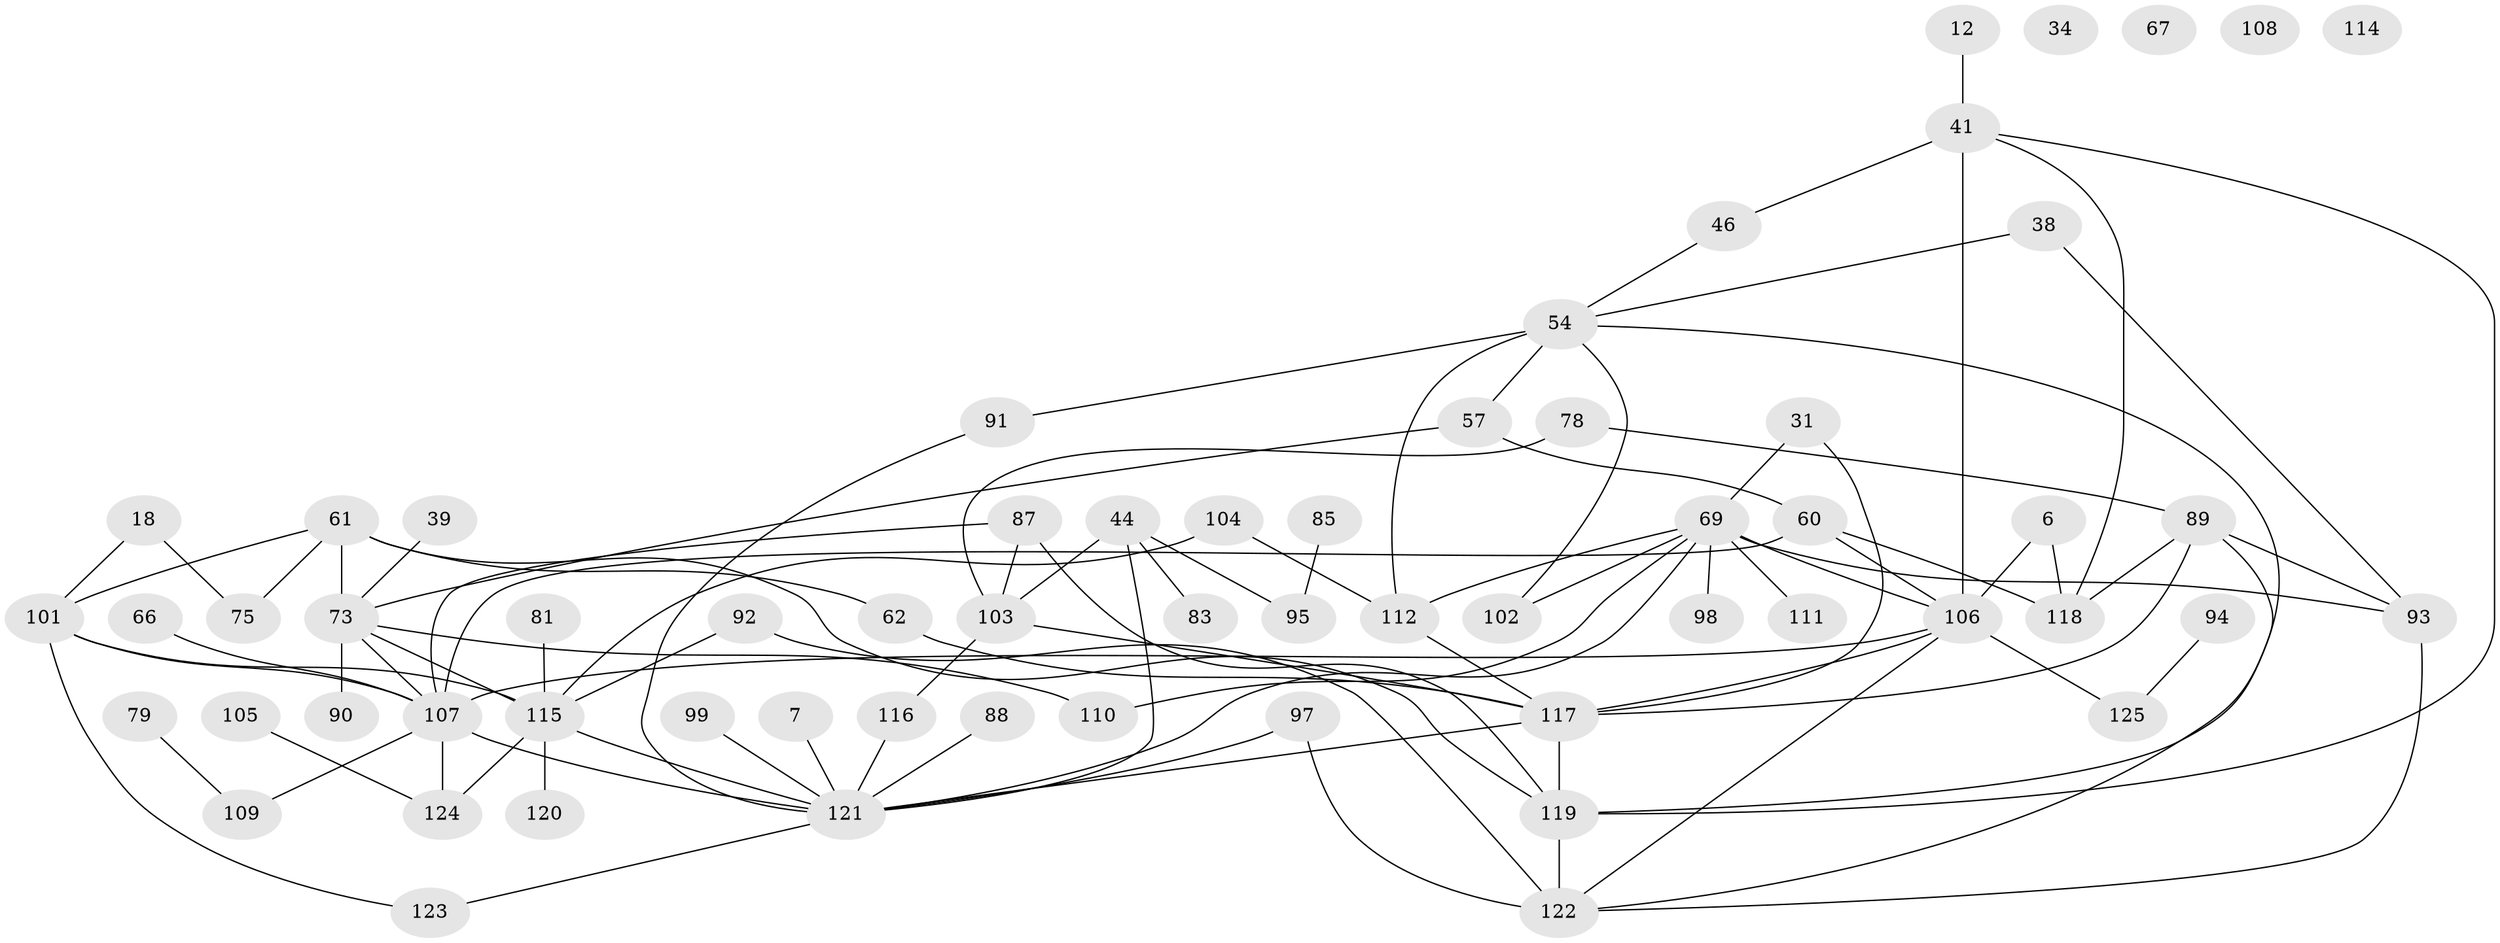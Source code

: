 // original degree distribution, {3: 0.208, 4: 0.208, 2: 0.256, 1: 0.168, 6: 0.048, 5: 0.064, 0: 0.032, 7: 0.008, 8: 0.008}
// Generated by graph-tools (version 1.1) at 2025/40/03/09/25 04:40:00]
// undirected, 62 vertices, 94 edges
graph export_dot {
graph [start="1"]
  node [color=gray90,style=filled];
  6;
  7;
  12;
  18 [super="+4"];
  31;
  34;
  38;
  39;
  41;
  44;
  46;
  54 [super="+30"];
  57;
  60 [super="+58"];
  61 [super="+26+32"];
  62;
  66;
  67;
  69 [super="+68+2"];
  73 [super="+52+56"];
  75;
  78;
  79;
  81;
  83;
  85 [super="+5"];
  87;
  88;
  89 [super="+24+72"];
  90;
  91 [super="+53"];
  92;
  93;
  94;
  95;
  97;
  98;
  99 [super="+8"];
  101 [super="+96"];
  102;
  103;
  104;
  105;
  106 [super="+70"];
  107 [super="+65+76"];
  108;
  109;
  110;
  111;
  112 [super="+50"];
  114;
  115 [super="+64"];
  116 [super="+100"];
  117 [super="+86+51"];
  118 [super="+36+59+71+82"];
  119 [super="+17+113+80"];
  120;
  121 [super="+22+45+84+74"];
  122 [super="+28+16+63"];
  123 [super="+77"];
  124 [super="+1"];
  125;
  6 -- 106;
  6 -- 118;
  7 -- 121;
  12 -- 41;
  18 -- 75;
  18 -- 101;
  31 -- 117;
  31 -- 69;
  38 -- 93;
  38 -- 54;
  39 -- 73;
  41 -- 46;
  41 -- 118;
  41 -- 119;
  41 -- 106 [weight=2];
  44 -- 83;
  44 -- 95;
  44 -- 103;
  44 -- 121;
  46 -- 54;
  54 -- 57;
  54 -- 112 [weight=2];
  54 -- 102;
  54 -- 91;
  54 -- 119;
  57 -- 60;
  57 -- 73;
  60 -- 107;
  60 -- 106;
  60 -- 118 [weight=2];
  61 -- 75;
  61 -- 119 [weight=2];
  61 -- 101;
  61 -- 62;
  61 -- 73;
  62 -- 117;
  66 -- 107;
  69 -- 110;
  69 -- 112;
  69 -- 98;
  69 -- 106 [weight=2];
  69 -- 111;
  69 -- 93;
  69 -- 121 [weight=3];
  69 -- 102;
  73 -- 115;
  73 -- 107 [weight=2];
  73 -- 90;
  73 -- 110;
  78 -- 89;
  78 -- 103;
  79 -- 109;
  81 -- 115;
  85 -- 95;
  87 -- 103;
  87 -- 107;
  87 -- 119;
  88 -- 121;
  89 -- 117;
  89 -- 122;
  89 -- 118;
  89 -- 93;
  91 -- 121;
  92 -- 115;
  92 -- 122;
  93 -- 122;
  94 -- 125;
  97 -- 122;
  97 -- 121;
  99 -- 121;
  101 -- 115 [weight=2];
  101 -- 107 [weight=2];
  101 -- 123;
  103 -- 116;
  103 -- 117;
  104 -- 112;
  104 -- 115;
  105 -- 124;
  106 -- 122;
  106 -- 107;
  106 -- 117 [weight=2];
  106 -- 125;
  107 -- 124 [weight=2];
  107 -- 109;
  107 -- 121 [weight=4];
  112 -- 117;
  115 -- 124;
  115 -- 121 [weight=3];
  115 -- 120;
  116 -- 121 [weight=3];
  117 -- 121 [weight=2];
  117 -- 119 [weight=2];
  119 -- 122 [weight=2];
  121 -- 123;
}
